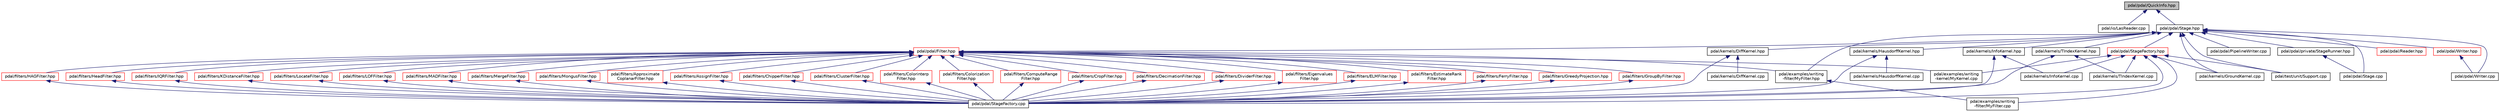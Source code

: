digraph "pdal/pdal/QuickInfo.hpp"
{
  edge [fontname="Helvetica",fontsize="10",labelfontname="Helvetica",labelfontsize="10"];
  node [fontname="Helvetica",fontsize="10",shape=record];
  Node1 [label="pdal/pdal/QuickInfo.hpp",height=0.2,width=0.4,color="black", fillcolor="grey75", style="filled", fontcolor="black"];
  Node1 -> Node2 [dir="back",color="midnightblue",fontsize="10",style="solid",fontname="Helvetica"];
  Node2 [label="pdal/io/LasReader.cpp",height=0.2,width=0.4,color="black", fillcolor="white", style="filled",URL="$LasReader_8cpp.html"];
  Node1 -> Node3 [dir="back",color="midnightblue",fontsize="10",style="solid",fontname="Helvetica"];
  Node3 [label="pdal/pdal/Stage.hpp",height=0.2,width=0.4,color="black", fillcolor="white", style="filled",URL="$Stage_8hpp.html"];
  Node3 -> Node4 [dir="back",color="midnightblue",fontsize="10",style="solid",fontname="Helvetica"];
  Node4 [label="pdal/examples/writing\l-filter/MyFilter.hpp",height=0.2,width=0.4,color="black", fillcolor="white", style="filled",URL="$MyFilter_8hpp.html"];
  Node4 -> Node5 [dir="back",color="midnightblue",fontsize="10",style="solid",fontname="Helvetica"];
  Node5 [label="pdal/examples/writing\l-filter/MyFilter.cpp",height=0.2,width=0.4,color="black", fillcolor="white", style="filled",URL="$MyFilter_8cpp.html"];
  Node3 -> Node6 [dir="back",color="midnightblue",fontsize="10",style="solid",fontname="Helvetica"];
  Node6 [label="pdal/kernels/DiffKernel.hpp",height=0.2,width=0.4,color="black", fillcolor="white", style="filled",URL="$DiffKernel_8hpp.html"];
  Node6 -> Node7 [dir="back",color="midnightblue",fontsize="10",style="solid",fontname="Helvetica"];
  Node7 [label="pdal/kernels/DiffKernel.cpp",height=0.2,width=0.4,color="black", fillcolor="white", style="filled",URL="$DiffKernel_8cpp.html"];
  Node6 -> Node8 [dir="back",color="midnightblue",fontsize="10",style="solid",fontname="Helvetica"];
  Node8 [label="pdal/pdal/StageFactory.cpp",height=0.2,width=0.4,color="black", fillcolor="white", style="filled",URL="$StageFactory_8cpp.html"];
  Node3 -> Node9 [dir="back",color="midnightblue",fontsize="10",style="solid",fontname="Helvetica"];
  Node9 [label="pdal/kernels/GroundKernel.cpp",height=0.2,width=0.4,color="black", fillcolor="white", style="filled",URL="$GroundKernel_8cpp.html"];
  Node3 -> Node10 [dir="back",color="midnightblue",fontsize="10",style="solid",fontname="Helvetica"];
  Node10 [label="pdal/kernels/HausdorffKernel.hpp",height=0.2,width=0.4,color="black", fillcolor="white", style="filled",URL="$HausdorffKernel_8hpp.html"];
  Node10 -> Node11 [dir="back",color="midnightblue",fontsize="10",style="solid",fontname="Helvetica"];
  Node11 [label="pdal/kernels/HausdorffKernel.cpp",height=0.2,width=0.4,color="black", fillcolor="white", style="filled",URL="$HausdorffKernel_8cpp.html"];
  Node10 -> Node8 [dir="back",color="midnightblue",fontsize="10",style="solid",fontname="Helvetica"];
  Node3 -> Node12 [dir="back",color="midnightblue",fontsize="10",style="solid",fontname="Helvetica"];
  Node12 [label="pdal/kernels/InfoKernel.hpp",height=0.2,width=0.4,color="black", fillcolor="white", style="filled",URL="$InfoKernel_8hpp.html"];
  Node12 -> Node13 [dir="back",color="midnightblue",fontsize="10",style="solid",fontname="Helvetica"];
  Node13 [label="pdal/kernels/InfoKernel.cpp",height=0.2,width=0.4,color="black", fillcolor="white", style="filled",URL="$InfoKernel_8cpp.html"];
  Node12 -> Node8 [dir="back",color="midnightblue",fontsize="10",style="solid",fontname="Helvetica"];
  Node3 -> Node14 [dir="back",color="midnightblue",fontsize="10",style="solid",fontname="Helvetica"];
  Node14 [label="pdal/kernels/TIndexKernel.hpp",height=0.2,width=0.4,color="black", fillcolor="white", style="filled",URL="$TIndexKernel_8hpp.html"];
  Node14 -> Node15 [dir="back",color="midnightblue",fontsize="10",style="solid",fontname="Helvetica"];
  Node15 [label="pdal/kernels/TIndexKernel.cpp",height=0.2,width=0.4,color="black", fillcolor="white", style="filled",URL="$TIndexKernel_8cpp.html"];
  Node14 -> Node8 [dir="back",color="midnightblue",fontsize="10",style="solid",fontname="Helvetica"];
  Node3 -> Node16 [dir="back",color="midnightblue",fontsize="10",style="solid",fontname="Helvetica"];
  Node16 [label="pdal/pdal/Filter.hpp",height=0.2,width=0.4,color="red", fillcolor="white", style="filled",URL="$Filter_8hpp.html"];
  Node16 -> Node4 [dir="back",color="midnightblue",fontsize="10",style="solid",fontname="Helvetica"];
  Node16 -> Node17 [dir="back",color="midnightblue",fontsize="10",style="solid",fontname="Helvetica"];
  Node17 [label="pdal/examples/writing\l-kernel/MyKernel.cpp",height=0.2,width=0.4,color="black", fillcolor="white", style="filled",URL="$MyKernel_8cpp.html"];
  Node16 -> Node18 [dir="back",color="midnightblue",fontsize="10",style="solid",fontname="Helvetica"];
  Node18 [label="pdal/filters/Approximate\lCoplanarFilter.hpp",height=0.2,width=0.4,color="red", fillcolor="white", style="filled",URL="$ApproximateCoplanarFilter_8hpp.html"];
  Node18 -> Node8 [dir="back",color="midnightblue",fontsize="10",style="solid",fontname="Helvetica"];
  Node16 -> Node19 [dir="back",color="midnightblue",fontsize="10",style="solid",fontname="Helvetica"];
  Node19 [label="pdal/filters/AssignFilter.hpp",height=0.2,width=0.4,color="red", fillcolor="white", style="filled",URL="$AssignFilter_8hpp.html"];
  Node19 -> Node8 [dir="back",color="midnightblue",fontsize="10",style="solid",fontname="Helvetica"];
  Node16 -> Node20 [dir="back",color="midnightblue",fontsize="10",style="solid",fontname="Helvetica"];
  Node20 [label="pdal/filters/ChipperFilter.hpp",height=0.2,width=0.4,color="red", fillcolor="white", style="filled",URL="$ChipperFilter_8hpp.html"];
  Node20 -> Node8 [dir="back",color="midnightblue",fontsize="10",style="solid",fontname="Helvetica"];
  Node16 -> Node21 [dir="back",color="midnightblue",fontsize="10",style="solid",fontname="Helvetica"];
  Node21 [label="pdal/filters/ClusterFilter.hpp",height=0.2,width=0.4,color="red", fillcolor="white", style="filled",URL="$ClusterFilter_8hpp.html"];
  Node21 -> Node8 [dir="back",color="midnightblue",fontsize="10",style="solid",fontname="Helvetica"];
  Node16 -> Node22 [dir="back",color="midnightblue",fontsize="10",style="solid",fontname="Helvetica"];
  Node22 [label="pdal/filters/Colorinterp\lFilter.hpp",height=0.2,width=0.4,color="red", fillcolor="white", style="filled",URL="$ColorinterpFilter_8hpp.html"];
  Node22 -> Node8 [dir="back",color="midnightblue",fontsize="10",style="solid",fontname="Helvetica"];
  Node16 -> Node23 [dir="back",color="midnightblue",fontsize="10",style="solid",fontname="Helvetica"];
  Node23 [label="pdal/filters/Colorization\lFilter.hpp",height=0.2,width=0.4,color="red", fillcolor="white", style="filled",URL="$ColorizationFilter_8hpp.html"];
  Node23 -> Node8 [dir="back",color="midnightblue",fontsize="10",style="solid",fontname="Helvetica"];
  Node16 -> Node24 [dir="back",color="midnightblue",fontsize="10",style="solid",fontname="Helvetica"];
  Node24 [label="pdal/filters/ComputeRange\lFilter.hpp",height=0.2,width=0.4,color="red", fillcolor="white", style="filled",URL="$ComputeRangeFilter_8hpp.html"];
  Node24 -> Node8 [dir="back",color="midnightblue",fontsize="10",style="solid",fontname="Helvetica"];
  Node16 -> Node25 [dir="back",color="midnightblue",fontsize="10",style="solid",fontname="Helvetica"];
  Node25 [label="pdal/filters/CropFilter.hpp",height=0.2,width=0.4,color="red", fillcolor="white", style="filled",URL="$CropFilter_8hpp.html"];
  Node25 -> Node8 [dir="back",color="midnightblue",fontsize="10",style="solid",fontname="Helvetica"];
  Node16 -> Node26 [dir="back",color="midnightblue",fontsize="10",style="solid",fontname="Helvetica"];
  Node26 [label="pdal/filters/DecimationFilter.hpp",height=0.2,width=0.4,color="red", fillcolor="white", style="filled",URL="$DecimationFilter_8hpp.html"];
  Node26 -> Node8 [dir="back",color="midnightblue",fontsize="10",style="solid",fontname="Helvetica"];
  Node16 -> Node27 [dir="back",color="midnightblue",fontsize="10",style="solid",fontname="Helvetica"];
  Node27 [label="pdal/filters/DividerFilter.hpp",height=0.2,width=0.4,color="red", fillcolor="white", style="filled",URL="$DividerFilter_8hpp.html"];
  Node27 -> Node8 [dir="back",color="midnightblue",fontsize="10",style="solid",fontname="Helvetica"];
  Node16 -> Node28 [dir="back",color="midnightblue",fontsize="10",style="solid",fontname="Helvetica"];
  Node28 [label="pdal/filters/Eigenvalues\lFilter.hpp",height=0.2,width=0.4,color="red", fillcolor="white", style="filled",URL="$EigenvaluesFilter_8hpp.html"];
  Node28 -> Node8 [dir="back",color="midnightblue",fontsize="10",style="solid",fontname="Helvetica"];
  Node16 -> Node29 [dir="back",color="midnightblue",fontsize="10",style="solid",fontname="Helvetica"];
  Node29 [label="pdal/filters/ELMFilter.hpp",height=0.2,width=0.4,color="red", fillcolor="white", style="filled",URL="$ELMFilter_8hpp.html"];
  Node29 -> Node8 [dir="back",color="midnightblue",fontsize="10",style="solid",fontname="Helvetica"];
  Node16 -> Node30 [dir="back",color="midnightblue",fontsize="10",style="solid",fontname="Helvetica"];
  Node30 [label="pdal/filters/EstimateRank\lFilter.hpp",height=0.2,width=0.4,color="red", fillcolor="white", style="filled",URL="$EstimateRankFilter_8hpp.html"];
  Node30 -> Node8 [dir="back",color="midnightblue",fontsize="10",style="solid",fontname="Helvetica"];
  Node16 -> Node31 [dir="back",color="midnightblue",fontsize="10",style="solid",fontname="Helvetica"];
  Node31 [label="pdal/filters/FerryFilter.hpp",height=0.2,width=0.4,color="red", fillcolor="white", style="filled",URL="$FerryFilter_8hpp.html"];
  Node31 -> Node8 [dir="back",color="midnightblue",fontsize="10",style="solid",fontname="Helvetica"];
  Node16 -> Node32 [dir="back",color="midnightblue",fontsize="10",style="solid",fontname="Helvetica"];
  Node32 [label="pdal/filters/GreedyProjection.hpp",height=0.2,width=0.4,color="red", fillcolor="white", style="filled",URL="$GreedyProjection_8hpp.html"];
  Node32 -> Node8 [dir="back",color="midnightblue",fontsize="10",style="solid",fontname="Helvetica"];
  Node16 -> Node33 [dir="back",color="midnightblue",fontsize="10",style="solid",fontname="Helvetica"];
  Node33 [label="pdal/filters/GroupByFilter.hpp",height=0.2,width=0.4,color="red", fillcolor="white", style="filled",URL="$GroupByFilter_8hpp.html"];
  Node33 -> Node8 [dir="back",color="midnightblue",fontsize="10",style="solid",fontname="Helvetica"];
  Node16 -> Node34 [dir="back",color="midnightblue",fontsize="10",style="solid",fontname="Helvetica"];
  Node34 [label="pdal/filters/HAGFilter.hpp",height=0.2,width=0.4,color="red", fillcolor="white", style="filled",URL="$HAGFilter_8hpp.html"];
  Node34 -> Node8 [dir="back",color="midnightblue",fontsize="10",style="solid",fontname="Helvetica"];
  Node16 -> Node35 [dir="back",color="midnightblue",fontsize="10",style="solid",fontname="Helvetica"];
  Node35 [label="pdal/filters/HeadFilter.hpp",height=0.2,width=0.4,color="red", fillcolor="white", style="filled",URL="$HeadFilter_8hpp.html"];
  Node35 -> Node8 [dir="back",color="midnightblue",fontsize="10",style="solid",fontname="Helvetica"];
  Node16 -> Node36 [dir="back",color="midnightblue",fontsize="10",style="solid",fontname="Helvetica"];
  Node36 [label="pdal/filters/IQRFilter.hpp",height=0.2,width=0.4,color="red", fillcolor="white", style="filled",URL="$IQRFilter_8hpp.html"];
  Node36 -> Node8 [dir="back",color="midnightblue",fontsize="10",style="solid",fontname="Helvetica"];
  Node16 -> Node37 [dir="back",color="midnightblue",fontsize="10",style="solid",fontname="Helvetica"];
  Node37 [label="pdal/filters/KDistanceFilter.hpp",height=0.2,width=0.4,color="red", fillcolor="white", style="filled",URL="$KDistanceFilter_8hpp.html"];
  Node37 -> Node8 [dir="back",color="midnightblue",fontsize="10",style="solid",fontname="Helvetica"];
  Node16 -> Node38 [dir="back",color="midnightblue",fontsize="10",style="solid",fontname="Helvetica"];
  Node38 [label="pdal/filters/LocateFilter.hpp",height=0.2,width=0.4,color="red", fillcolor="white", style="filled",URL="$LocateFilter_8hpp.html"];
  Node38 -> Node8 [dir="back",color="midnightblue",fontsize="10",style="solid",fontname="Helvetica"];
  Node16 -> Node39 [dir="back",color="midnightblue",fontsize="10",style="solid",fontname="Helvetica"];
  Node39 [label="pdal/filters/LOFFilter.hpp",height=0.2,width=0.4,color="red", fillcolor="white", style="filled",URL="$LOFFilter_8hpp.html"];
  Node39 -> Node8 [dir="back",color="midnightblue",fontsize="10",style="solid",fontname="Helvetica"];
  Node16 -> Node40 [dir="back",color="midnightblue",fontsize="10",style="solid",fontname="Helvetica"];
  Node40 [label="pdal/filters/MADFilter.hpp",height=0.2,width=0.4,color="red", fillcolor="white", style="filled",URL="$MADFilter_8hpp.html"];
  Node40 -> Node8 [dir="back",color="midnightblue",fontsize="10",style="solid",fontname="Helvetica"];
  Node16 -> Node41 [dir="back",color="midnightblue",fontsize="10",style="solid",fontname="Helvetica"];
  Node41 [label="pdal/filters/MergeFilter.hpp",height=0.2,width=0.4,color="red", fillcolor="white", style="filled",URL="$MergeFilter_8hpp.html"];
  Node41 -> Node8 [dir="back",color="midnightblue",fontsize="10",style="solid",fontname="Helvetica"];
  Node16 -> Node42 [dir="back",color="midnightblue",fontsize="10",style="solid",fontname="Helvetica"];
  Node42 [label="pdal/filters/MongusFilter.hpp",height=0.2,width=0.4,color="red", fillcolor="white", style="filled",URL="$MongusFilter_8hpp.html"];
  Node42 -> Node8 [dir="back",color="midnightblue",fontsize="10",style="solid",fontname="Helvetica"];
  Node3 -> Node43 [dir="back",color="midnightblue",fontsize="10",style="solid",fontname="Helvetica"];
  Node43 [label="pdal/pdal/PipelineWriter.cpp",height=0.2,width=0.4,color="black", fillcolor="white", style="filled",URL="$PipelineWriter_8cpp.html"];
  Node3 -> Node44 [dir="back",color="midnightblue",fontsize="10",style="solid",fontname="Helvetica"];
  Node44 [label="pdal/pdal/private/StageRunner.hpp",height=0.2,width=0.4,color="black", fillcolor="white", style="filled",URL="$StageRunner_8hpp.html"];
  Node44 -> Node45 [dir="back",color="midnightblue",fontsize="10",style="solid",fontname="Helvetica"];
  Node45 [label="pdal/pdal/Stage.cpp",height=0.2,width=0.4,color="black", fillcolor="white", style="filled",URL="$Stage_8cpp.html"];
  Node3 -> Node46 [dir="back",color="midnightblue",fontsize="10",style="solid",fontname="Helvetica"];
  Node46 [label="pdal/pdal/Reader.hpp",height=0.2,width=0.4,color="red", fillcolor="white", style="filled",URL="$Reader_8hpp.html"];
  Node3 -> Node45 [dir="back",color="midnightblue",fontsize="10",style="solid",fontname="Helvetica"];
  Node3 -> Node47 [dir="back",color="midnightblue",fontsize="10",style="solid",fontname="Helvetica"];
  Node47 [label="pdal/pdal/StageFactory.hpp",height=0.2,width=0.4,color="red", fillcolor="white", style="filled",URL="$StageFactory_8hpp.html"];
  Node47 -> Node5 [dir="back",color="midnightblue",fontsize="10",style="solid",fontname="Helvetica"];
  Node47 -> Node17 [dir="back",color="midnightblue",fontsize="10",style="solid",fontname="Helvetica"];
  Node47 -> Node9 [dir="back",color="midnightblue",fontsize="10",style="solid",fontname="Helvetica"];
  Node47 -> Node13 [dir="back",color="midnightblue",fontsize="10",style="solid",fontname="Helvetica"];
  Node47 -> Node15 [dir="back",color="midnightblue",fontsize="10",style="solid",fontname="Helvetica"];
  Node47 -> Node8 [dir="back",color="midnightblue",fontsize="10",style="solid",fontname="Helvetica"];
  Node47 -> Node48 [dir="back",color="midnightblue",fontsize="10",style="solid",fontname="Helvetica"];
  Node48 [label="pdal/test/unit/Support.cpp",height=0.2,width=0.4,color="black", fillcolor="white", style="filled",URL="$Support_8cpp.html"];
  Node3 -> Node49 [dir="back",color="midnightblue",fontsize="10",style="solid",fontname="Helvetica"];
  Node49 [label="pdal/pdal/Writer.cpp",height=0.2,width=0.4,color="black", fillcolor="white", style="filled",URL="$Writer_8cpp.html"];
  Node3 -> Node50 [dir="back",color="midnightblue",fontsize="10",style="solid",fontname="Helvetica"];
  Node50 [label="pdal/pdal/Writer.hpp",height=0.2,width=0.4,color="red", fillcolor="white", style="filled",URL="$Writer_8hpp.html"];
  Node50 -> Node49 [dir="back",color="midnightblue",fontsize="10",style="solid",fontname="Helvetica"];
  Node3 -> Node48 [dir="back",color="midnightblue",fontsize="10",style="solid",fontname="Helvetica"];
}

